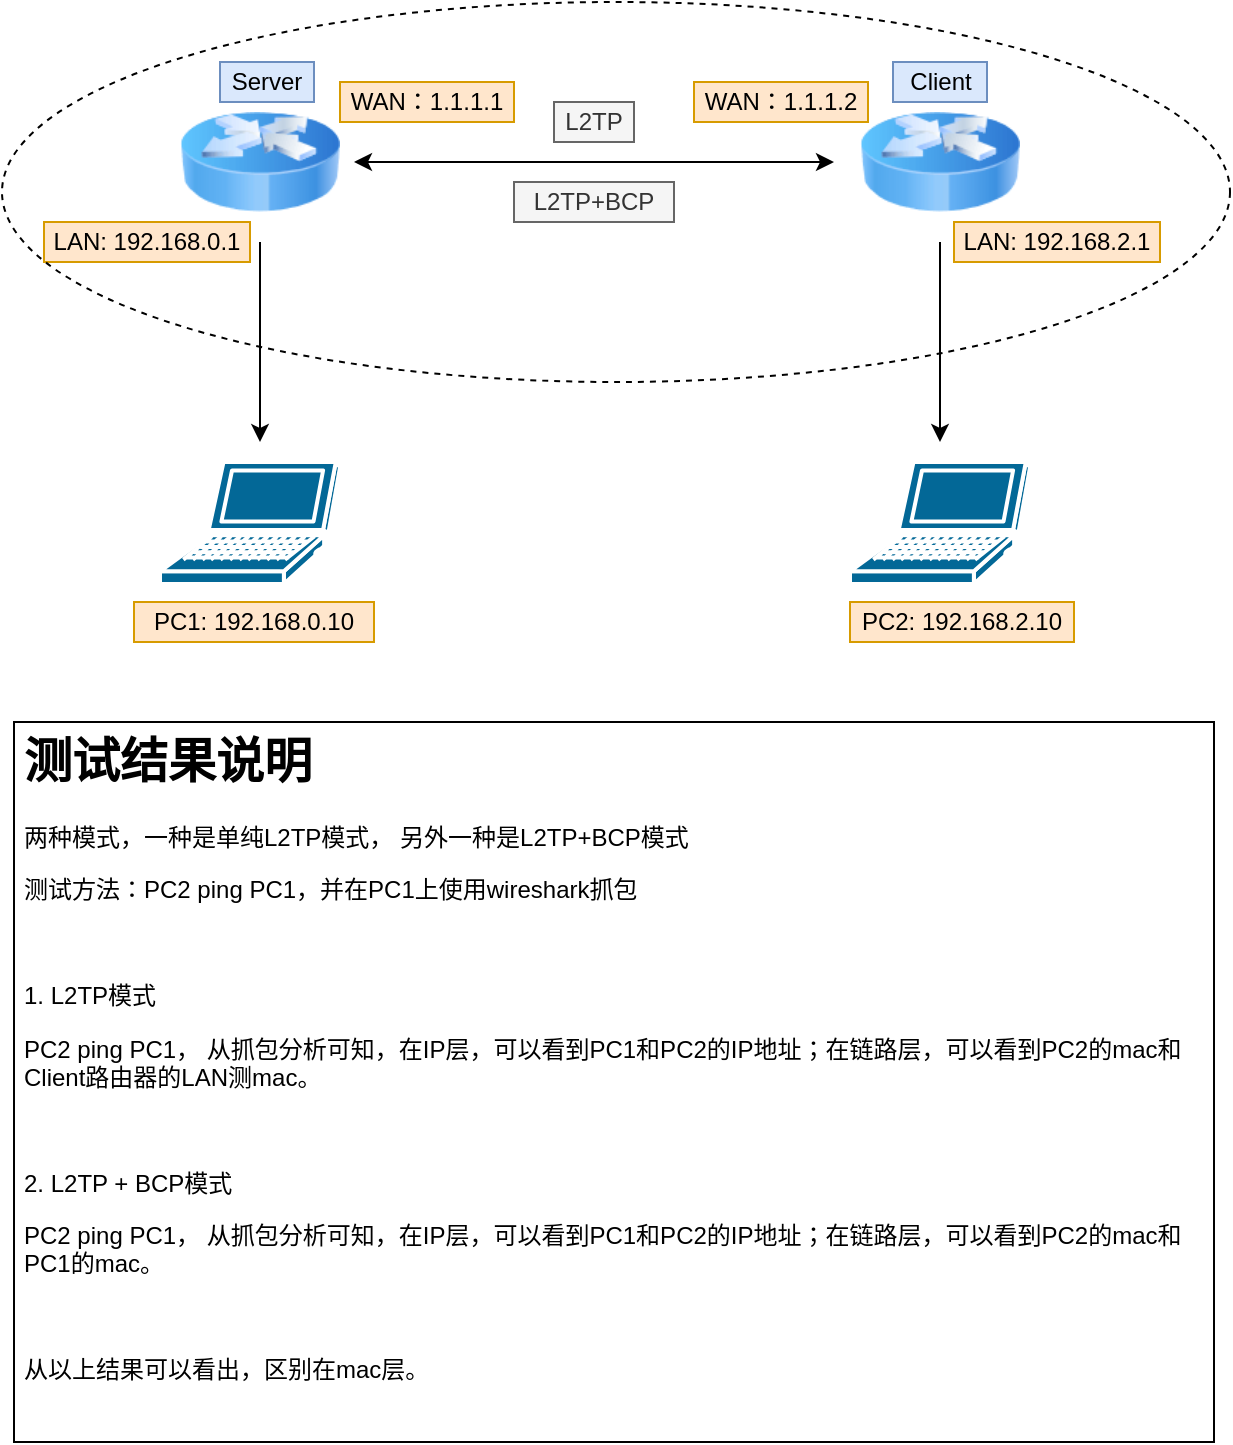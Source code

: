 <mxfile pages="1" version="11.2.3" type="github"><diagram id="0wOSZRT1l1eb8O7be-UB" name="Page-1"><mxGraphModel dx="868" dy="403" grid="1" gridSize="10" guides="1" tooltips="1" connect="1" arrows="1" fold="1" page="1" pageScale="1" pageWidth="827" pageHeight="1169" math="0" shadow="0"><root><mxCell id="0"/><mxCell id="1" parent="0"/><mxCell id="S-KNc_vX0uva2QSxSGUR-5" style="edgeStyle=orthogonalEdgeStyle;rounded=0;orthogonalLoop=1;jettySize=auto;html=1;" edge="1" parent="1" source="S-KNc_vX0uva2QSxSGUR-1"><mxGeometry relative="1" as="geometry"><mxPoint x="243" y="290" as="targetPoint"/></mxGeometry></mxCell><mxCell id="S-KNc_vX0uva2QSxSGUR-1" value="" style="image;html=1;labelBackgroundColor=#ffffff;image=img/lib/clip_art/networking/Router_Icon_128x128.png" vertex="1" parent="1"><mxGeometry x="203" y="110" width="80" height="80" as="geometry"/></mxCell><mxCell id="S-KNc_vX0uva2QSxSGUR-6" style="edgeStyle=orthogonalEdgeStyle;rounded=0;orthogonalLoop=1;jettySize=auto;html=1;" edge="1" parent="1" source="S-KNc_vX0uva2QSxSGUR-2"><mxGeometry relative="1" as="geometry"><mxPoint x="583" y="290" as="targetPoint"/></mxGeometry></mxCell><mxCell id="S-KNc_vX0uva2QSxSGUR-2" value="" style="image;html=1;labelBackgroundColor=#ffffff;image=img/lib/clip_art/networking/Router_Icon_128x128.png" vertex="1" parent="1"><mxGeometry x="543" y="110" width="80" height="80" as="geometry"/></mxCell><mxCell id="S-KNc_vX0uva2QSxSGUR-3" value="" style="shape=mxgraph.cisco.computers_and_peripherals.laptop;html=1;dashed=0;fillColor=#036897;strokeColor=#ffffff;strokeWidth=2;verticalLabelPosition=bottom;verticalAlign=top" vertex="1" parent="1"><mxGeometry x="193" y="300" width="90" height="61" as="geometry"/></mxCell><mxCell id="S-KNc_vX0uva2QSxSGUR-4" value="" style="shape=mxgraph.cisco.computers_and_peripherals.laptop;html=1;dashed=0;fillColor=#036897;strokeColor=#ffffff;strokeWidth=2;verticalLabelPosition=bottom;verticalAlign=top" vertex="1" parent="1"><mxGeometry x="538" y="300" width="90" height="61" as="geometry"/></mxCell><mxCell id="S-KNc_vX0uva2QSxSGUR-10" value="" style="endArrow=classic;startArrow=classic;html=1;" edge="1" parent="1"><mxGeometry width="50" height="50" relative="1" as="geometry"><mxPoint x="290" y="150" as="sourcePoint"/><mxPoint x="530" y="150" as="targetPoint"/></mxGeometry></mxCell><mxCell id="S-KNc_vX0uva2QSxSGUR-12" value="L2TP" style="text;html=1;strokeColor=#666666;fillColor=#f5f5f5;align=center;verticalAlign=middle;whiteSpace=wrap;rounded=0;fontColor=#333333;" vertex="1" parent="1"><mxGeometry x="390" y="120" width="40" height="20" as="geometry"/></mxCell><mxCell id="S-KNc_vX0uva2QSxSGUR-14" value="L2TP+BCP" style="text;html=1;strokeColor=#666666;fillColor=#f5f5f5;align=center;verticalAlign=middle;whiteSpace=wrap;rounded=0;fontColor=#333333;" vertex="1" parent="1"><mxGeometry x="370" y="160" width="80" height="20" as="geometry"/></mxCell><mxCell id="S-KNc_vX0uva2QSxSGUR-15" value="&lt;h1&gt;测试结果说明&lt;/h1&gt;&lt;p&gt;两种模式，一种是单纯L2TP模式， 另外一种是L2TP+BCP模式&lt;/p&gt;&lt;p&gt;测试方法：PC2 ping PC1，并在PC1上使用wireshark抓包&lt;/p&gt;&lt;p&gt;&lt;br&gt;&lt;/p&gt;&lt;p&gt;1. L2TP模式&lt;/p&gt;&lt;p&gt;PC2 ping PC1， 从抓包分析可知，在IP层，可以看到PC1和PC2的IP地址；在链路层，可以看到PC2的mac和Client路由器的LAN测mac。&lt;/p&gt;&lt;p&gt;&lt;br&gt;&lt;/p&gt;&lt;p&gt;2. L2TP + BCP模式&lt;/p&gt;&lt;p&gt;PC2 ping PC1， 从抓包分析可知，在IP层，可以看到PC1和PC2的IP地址；在链路层，可以看到PC2的mac和PC1的mac。&lt;/p&gt;&lt;p&gt;&lt;br&gt;&lt;/p&gt;&lt;p&gt;从以上结果可以看出，区别在mac层。&lt;/p&gt;&lt;p&gt;&lt;br&gt;&lt;/p&gt;" style="text;html=1;strokeColor=#000000;fillColor=none;spacing=5;spacingTop=-20;whiteSpace=wrap;overflow=hidden;rounded=0;" vertex="1" parent="1"><mxGeometry x="120" y="430" width="600" height="360" as="geometry"/></mxCell><mxCell id="S-KNc_vX0uva2QSxSGUR-16" value="Server" style="text;html=1;strokeColor=#6c8ebf;fillColor=#dae8fc;align=center;verticalAlign=middle;whiteSpace=wrap;rounded=0;" vertex="1" parent="1"><mxGeometry x="223" y="100" width="47" height="20" as="geometry"/></mxCell><mxCell id="S-KNc_vX0uva2QSxSGUR-17" value="Client" style="text;html=1;strokeColor=#6c8ebf;fillColor=#dae8fc;align=center;verticalAlign=middle;whiteSpace=wrap;rounded=0;" vertex="1" parent="1"><mxGeometry x="559.5" y="100" width="47" height="20" as="geometry"/></mxCell><mxCell id="S-KNc_vX0uva2QSxSGUR-18" value="WAN：1.1.1.1" style="text;html=1;strokeColor=#d79b00;fillColor=#ffe6cc;align=center;verticalAlign=middle;whiteSpace=wrap;rounded=0;" vertex="1" parent="1"><mxGeometry x="283" y="110" width="87" height="20" as="geometry"/></mxCell><mxCell id="S-KNc_vX0uva2QSxSGUR-19" value="WAN：1.1.1.2" style="text;html=1;strokeColor=#d79b00;fillColor=#ffe6cc;align=center;verticalAlign=middle;whiteSpace=wrap;rounded=0;" vertex="1" parent="1"><mxGeometry x="460" y="110" width="87" height="20" as="geometry"/></mxCell><mxCell id="S-KNc_vX0uva2QSxSGUR-20" value="LAN: 192.168.0.1" style="text;html=1;strokeColor=#d79b00;fillColor=#ffe6cc;align=center;verticalAlign=middle;whiteSpace=wrap;rounded=0;" vertex="1" parent="1"><mxGeometry x="135" y="180" width="103" height="20" as="geometry"/></mxCell><mxCell id="S-KNc_vX0uva2QSxSGUR-21" value="LAN: 192.168.2.1" style="text;html=1;strokeColor=#d79b00;fillColor=#ffe6cc;align=center;verticalAlign=middle;whiteSpace=wrap;rounded=0;" vertex="1" parent="1"><mxGeometry x="590" y="180" width="103" height="20" as="geometry"/></mxCell><mxCell id="S-KNc_vX0uva2QSxSGUR-22" value="PC1: 192.168.0.10" style="text;html=1;strokeColor=#d79b00;fillColor=#ffe6cc;align=center;verticalAlign=middle;whiteSpace=wrap;rounded=0;" vertex="1" parent="1"><mxGeometry x="180" y="370" width="120" height="20" as="geometry"/></mxCell><mxCell id="S-KNc_vX0uva2QSxSGUR-23" value="PC2: 192.168.2.10" style="text;html=1;strokeColor=#d79b00;fillColor=#ffe6cc;align=center;verticalAlign=middle;whiteSpace=wrap;rounded=0;" vertex="1" parent="1"><mxGeometry x="538" y="370" width="112" height="20" as="geometry"/></mxCell><mxCell id="S-KNc_vX0uva2QSxSGUR-24" value="" style="ellipse;whiteSpace=wrap;html=1;fillColor=none;dashed=1;" vertex="1" parent="1"><mxGeometry x="114" y="70" width="614" height="190" as="geometry"/></mxCell></root></mxGraphModel></diagram></mxfile>